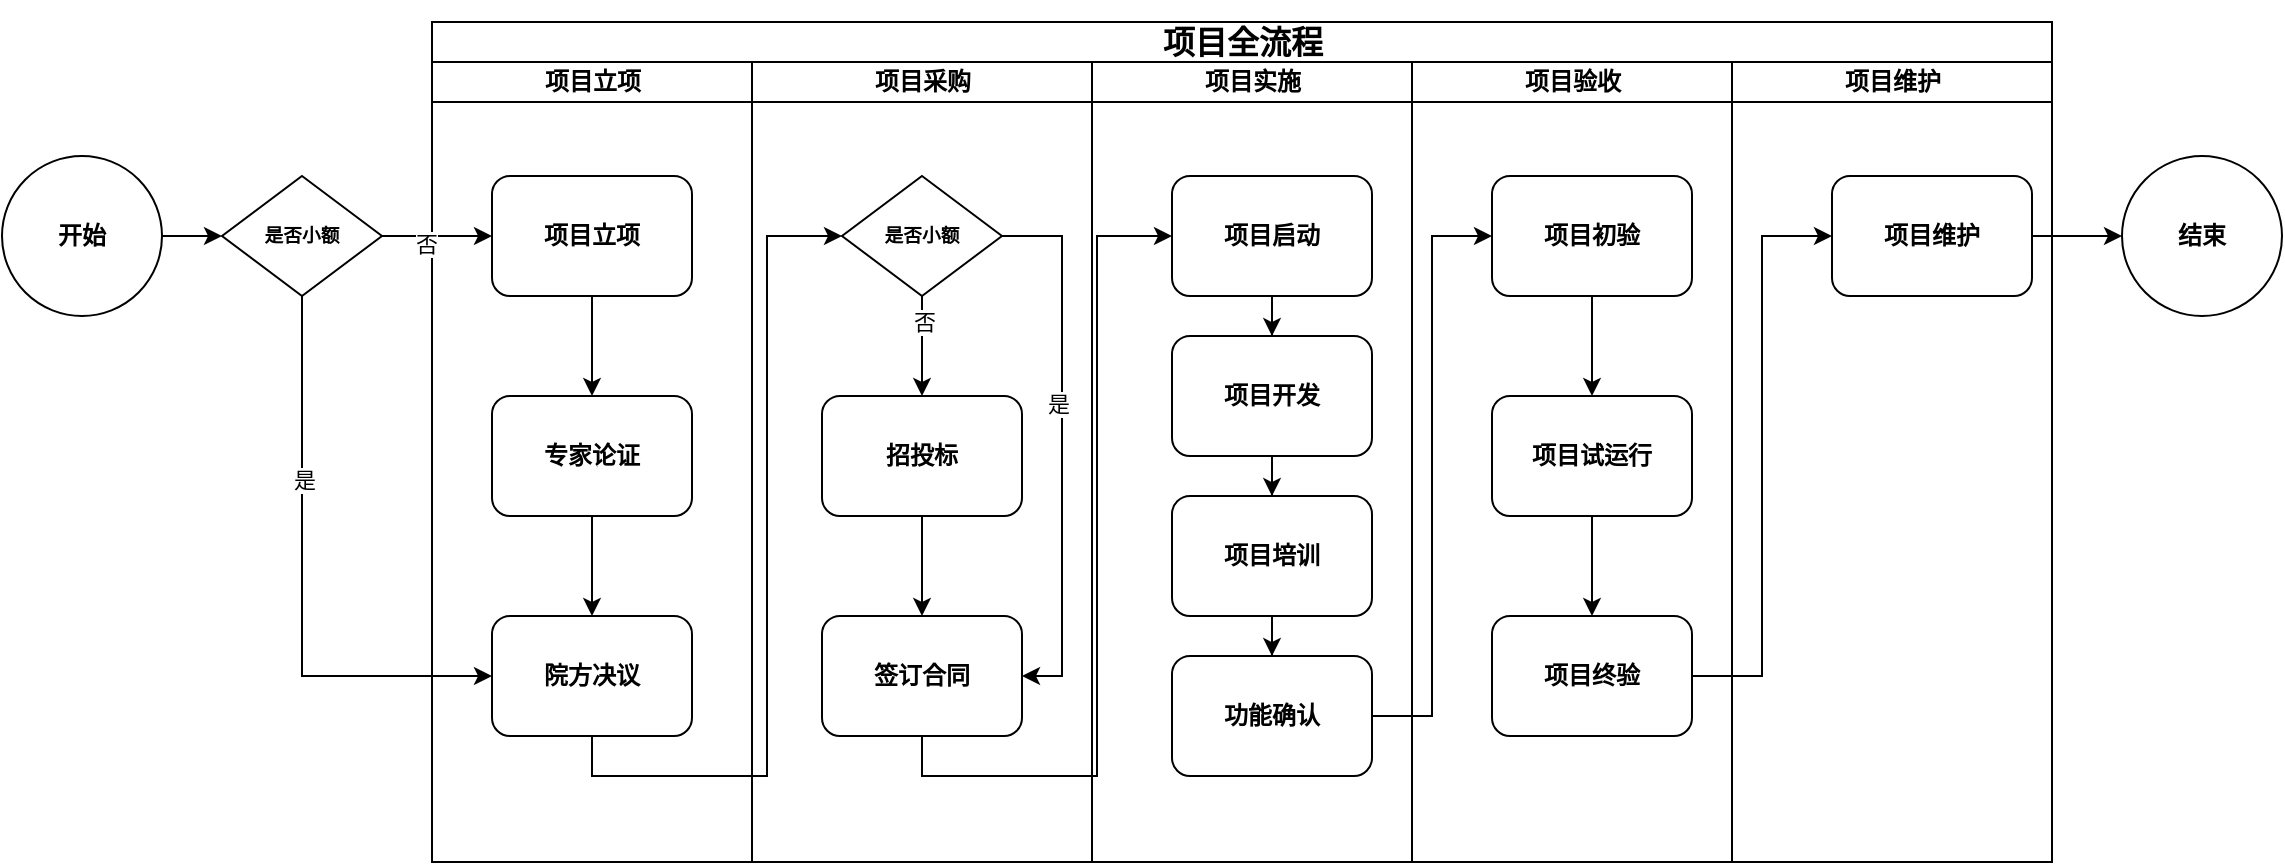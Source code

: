 <mxfile version="24.8.6">
  <diagram name="Page-1" id="74e2e168-ea6b-b213-b513-2b3c1d86103e">
    <mxGraphModel dx="2534" dy="782" grid="1" gridSize="10" guides="1" tooltips="1" connect="1" arrows="1" fold="1" page="1" pageScale="1" pageWidth="1100" pageHeight="850" background="none" math="0" shadow="0">
      <root>
        <mxCell id="0" />
        <mxCell id="1" parent="0" />
        <mxCell id="77e6c97f196da883-1" value="&lt;h1&gt;项目全流程&lt;/h1&gt;" style="swimlane;html=1;childLayout=stackLayout;startSize=20;rounded=0;shadow=0;labelBackgroundColor=none;strokeWidth=1;fontFamily=Verdana;fontSize=8;align=center;" parent="1" vertex="1">
          <mxGeometry x="145" y="200" width="810" height="420" as="geometry" />
        </mxCell>
        <mxCell id="77e6c97f196da883-2" value="项目立项" style="swimlane;html=1;startSize=20;" parent="77e6c97f196da883-1" vertex="1">
          <mxGeometry y="20" width="160" height="400" as="geometry" />
        </mxCell>
        <mxCell id="oAaizybluV2BVzx2_DZy-40" value="" style="edgeStyle=orthogonalEdgeStyle;rounded=0;orthogonalLoop=1;jettySize=auto;html=1;" parent="77e6c97f196da883-2" source="77e6c97f196da883-11" target="oAaizybluV2BVzx2_DZy-38" edge="1">
          <mxGeometry relative="1" as="geometry" />
        </mxCell>
        <mxCell id="77e6c97f196da883-11" value="&lt;h2&gt;项目立项&lt;/h2&gt;" style="rounded=1;whiteSpace=wrap;html=1;shadow=0;labelBackgroundColor=none;strokeWidth=1;fontFamily=Verdana;fontSize=8;align=center;" parent="77e6c97f196da883-2" vertex="1">
          <mxGeometry x="30" y="57" width="100" height="60" as="geometry" />
        </mxCell>
        <mxCell id="oAaizybluV2BVzx2_DZy-41" value="" style="edgeStyle=orthogonalEdgeStyle;rounded=0;orthogonalLoop=1;jettySize=auto;html=1;" parent="77e6c97f196da883-2" source="oAaizybluV2BVzx2_DZy-38" target="oAaizybluV2BVzx2_DZy-39" edge="1">
          <mxGeometry relative="1" as="geometry" />
        </mxCell>
        <mxCell id="oAaizybluV2BVzx2_DZy-38" value="&lt;h2&gt;专家论证&lt;/h2&gt;" style="rounded=1;whiteSpace=wrap;html=1;shadow=0;labelBackgroundColor=none;strokeWidth=1;fontFamily=Verdana;fontSize=8;align=center;" parent="77e6c97f196da883-2" vertex="1">
          <mxGeometry x="30" y="167" width="100" height="60" as="geometry" />
        </mxCell>
        <mxCell id="oAaizybluV2BVzx2_DZy-39" value="&lt;h2&gt;院方决议&lt;/h2&gt;" style="rounded=1;whiteSpace=wrap;html=1;shadow=0;labelBackgroundColor=none;strokeWidth=1;fontFamily=Verdana;fontSize=8;align=center;" parent="77e6c97f196da883-2" vertex="1">
          <mxGeometry x="30" y="277" width="100" height="60" as="geometry" />
        </mxCell>
        <mxCell id="77e6c97f196da883-3" value="项目采购" style="swimlane;html=1;startSize=20;" parent="77e6c97f196da883-1" vertex="1">
          <mxGeometry x="160" y="20" width="170" height="400" as="geometry" />
        </mxCell>
        <mxCell id="oAaizybluV2BVzx2_DZy-7" value="" style="edgeStyle=orthogonalEdgeStyle;rounded=0;orthogonalLoop=1;jettySize=auto;html=1;" parent="77e6c97f196da883-3" source="77e6c97f196da883-13" target="77e6c97f196da883-12" edge="1">
          <mxGeometry relative="1" as="geometry" />
        </mxCell>
        <mxCell id="oAaizybluV2BVzx2_DZy-8" value="否" style="edgeLabel;html=1;align=center;verticalAlign=middle;resizable=0;points=[];" parent="oAaizybluV2BVzx2_DZy-7" vertex="1" connectable="0">
          <mxGeometry x="-0.5" y="1" relative="1" as="geometry">
            <mxPoint as="offset" />
          </mxGeometry>
        </mxCell>
        <mxCell id="77e6c97f196da883-13" value="&lt;h3&gt;是否小额&lt;/h3&gt;" style="rhombus;whiteSpace=wrap;html=1;rounded=0;shadow=0;labelBackgroundColor=none;strokeWidth=1;fontFamily=Verdana;fontSize=8;align=center;" parent="77e6c97f196da883-3" vertex="1">
          <mxGeometry x="45" y="57" width="80" height="60" as="geometry" />
        </mxCell>
        <mxCell id="oAaizybluV2BVzx2_DZy-11" value="" style="edgeStyle=orthogonalEdgeStyle;rounded=0;orthogonalLoop=1;jettySize=auto;html=1;" parent="77e6c97f196da883-3" source="77e6c97f196da883-12" target="77e6c97f196da883-15" edge="1">
          <mxGeometry relative="1" as="geometry" />
        </mxCell>
        <mxCell id="77e6c97f196da883-12" value="&lt;h2&gt;招投标&lt;/h2&gt;" style="rounded=1;whiteSpace=wrap;html=1;shadow=0;labelBackgroundColor=none;strokeWidth=1;fontFamily=Verdana;fontSize=8;align=center;" parent="77e6c97f196da883-3" vertex="1">
          <mxGeometry x="35" y="167" width="100" height="60" as="geometry" />
        </mxCell>
        <mxCell id="77e6c97f196da883-15" value="&lt;h2&gt;签订合同&lt;/h2&gt;" style="rounded=1;whiteSpace=wrap;html=1;shadow=0;labelBackgroundColor=none;strokeWidth=1;fontFamily=Verdana;fontSize=8;align=center;" parent="77e6c97f196da883-3" vertex="1">
          <mxGeometry x="35" y="277" width="100" height="60" as="geometry" />
        </mxCell>
        <mxCell id="oAaizybluV2BVzx2_DZy-42" value="" style="edgeStyle=orthogonalEdgeStyle;rounded=0;orthogonalLoop=1;jettySize=auto;html=1;entryX=1;entryY=0.5;entryDx=0;entryDy=0;exitX=1;exitY=0.5;exitDx=0;exitDy=0;" parent="77e6c97f196da883-3" source="77e6c97f196da883-13" target="77e6c97f196da883-15" edge="1">
          <mxGeometry relative="1" as="geometry" />
        </mxCell>
        <mxCell id="oAaizybluV2BVzx2_DZy-43" value="是" style="edgeLabel;html=1;align=center;verticalAlign=middle;resizable=0;points=[];" parent="oAaizybluV2BVzx2_DZy-42" vertex="1" connectable="0">
          <mxGeometry x="-0.159" y="-2" relative="1" as="geometry">
            <mxPoint as="offset" />
          </mxGeometry>
        </mxCell>
        <mxCell id="77e6c97f196da883-4" value="项目实施" style="swimlane;html=1;startSize=20;" parent="77e6c97f196da883-1" vertex="1">
          <mxGeometry x="330" y="20" width="160" height="400" as="geometry" />
        </mxCell>
        <mxCell id="oAaizybluV2BVzx2_DZy-26" value="" style="edgeStyle=orthogonalEdgeStyle;rounded=0;orthogonalLoop=1;jettySize=auto;html=1;" parent="77e6c97f196da883-4" source="oAaizybluV2BVzx2_DZy-21" target="oAaizybluV2BVzx2_DZy-24" edge="1">
          <mxGeometry relative="1" as="geometry" />
        </mxCell>
        <mxCell id="oAaizybluV2BVzx2_DZy-21" value="&lt;h2&gt;项目启动&lt;/h2&gt;" style="rounded=1;whiteSpace=wrap;html=1;shadow=0;labelBackgroundColor=none;strokeWidth=1;fontFamily=Verdana;fontSize=8;align=center;" parent="77e6c97f196da883-4" vertex="1">
          <mxGeometry x="40" y="57" width="100" height="60" as="geometry" />
        </mxCell>
        <mxCell id="oAaizybluV2BVzx2_DZy-22" value="&lt;h2&gt;功能确认&lt;/h2&gt;" style="rounded=1;whiteSpace=wrap;html=1;shadow=0;labelBackgroundColor=none;strokeWidth=1;fontFamily=Verdana;fontSize=8;align=center;" parent="77e6c97f196da883-4" vertex="1">
          <mxGeometry x="40" y="297" width="100" height="60" as="geometry" />
        </mxCell>
        <mxCell id="oAaizybluV2BVzx2_DZy-27" value="" style="edgeStyle=orthogonalEdgeStyle;rounded=0;orthogonalLoop=1;jettySize=auto;html=1;" parent="77e6c97f196da883-4" source="oAaizybluV2BVzx2_DZy-24" target="oAaizybluV2BVzx2_DZy-25" edge="1">
          <mxGeometry relative="1" as="geometry" />
        </mxCell>
        <mxCell id="oAaizybluV2BVzx2_DZy-24" value="&lt;h2&gt;项目开发&lt;/h2&gt;" style="rounded=1;whiteSpace=wrap;html=1;shadow=0;labelBackgroundColor=none;strokeWidth=1;fontFamily=Verdana;fontSize=8;align=center;" parent="77e6c97f196da883-4" vertex="1">
          <mxGeometry x="40" y="137" width="100" height="60" as="geometry" />
        </mxCell>
        <mxCell id="oAaizybluV2BVzx2_DZy-28" value="" style="edgeStyle=orthogonalEdgeStyle;rounded=0;orthogonalLoop=1;jettySize=auto;html=1;" parent="77e6c97f196da883-4" source="oAaizybluV2BVzx2_DZy-25" target="oAaizybluV2BVzx2_DZy-22" edge="1">
          <mxGeometry relative="1" as="geometry" />
        </mxCell>
        <mxCell id="oAaizybluV2BVzx2_DZy-25" value="&lt;h2&gt;项目培训&lt;/h2&gt;" style="rounded=1;whiteSpace=wrap;html=1;shadow=0;labelBackgroundColor=none;strokeWidth=1;fontFamily=Verdana;fontSize=8;align=center;" parent="77e6c97f196da883-4" vertex="1">
          <mxGeometry x="40" y="217" width="100" height="60" as="geometry" />
        </mxCell>
        <mxCell id="77e6c97f196da883-5" value="项目验收" style="swimlane;html=1;startSize=20;" parent="77e6c97f196da883-1" vertex="1">
          <mxGeometry x="490" y="20" width="160" height="400" as="geometry" />
        </mxCell>
        <mxCell id="77e6c97f196da883-35" style="edgeStyle=orthogonalEdgeStyle;rounded=1;html=1;labelBackgroundColor=none;startArrow=none;startFill=0;startSize=5;endArrow=classicThin;endFill=1;endSize=5;jettySize=auto;orthogonalLoop=1;strokeWidth=1;fontFamily=Verdana;fontSize=8" parent="77e6c97f196da883-5" edge="1">
          <mxGeometry relative="1" as="geometry">
            <mxPoint x="80" y="380" as="sourcePoint" />
          </mxGeometry>
        </mxCell>
        <mxCell id="oAaizybluV2BVzx2_DZy-30" value="" style="edgeStyle=orthogonalEdgeStyle;rounded=0;orthogonalLoop=1;jettySize=auto;html=1;" parent="77e6c97f196da883-5" source="oAaizybluV2BVzx2_DZy-31" target="oAaizybluV2BVzx2_DZy-34" edge="1">
          <mxGeometry relative="1" as="geometry" />
        </mxCell>
        <mxCell id="oAaizybluV2BVzx2_DZy-31" value="&lt;h2&gt;项目初验&lt;/h2&gt;" style="rounded=1;whiteSpace=wrap;html=1;shadow=0;labelBackgroundColor=none;strokeWidth=1;fontFamily=Verdana;fontSize=8;align=center;" parent="77e6c97f196da883-5" vertex="1">
          <mxGeometry x="40" y="57" width="100" height="60" as="geometry" />
        </mxCell>
        <mxCell id="oAaizybluV2BVzx2_DZy-33" value="" style="edgeStyle=orthogonalEdgeStyle;rounded=0;orthogonalLoop=1;jettySize=auto;html=1;" parent="77e6c97f196da883-5" source="oAaizybluV2BVzx2_DZy-34" target="oAaizybluV2BVzx2_DZy-36" edge="1">
          <mxGeometry relative="1" as="geometry" />
        </mxCell>
        <mxCell id="oAaizybluV2BVzx2_DZy-34" value="&lt;h2&gt;项目试运行&lt;/h2&gt;" style="rounded=1;whiteSpace=wrap;html=1;shadow=0;labelBackgroundColor=none;strokeWidth=1;fontFamily=Verdana;fontSize=8;align=center;" parent="77e6c97f196da883-5" vertex="1">
          <mxGeometry x="40" y="167" width="100" height="60" as="geometry" />
        </mxCell>
        <mxCell id="oAaizybluV2BVzx2_DZy-36" value="&lt;h2&gt;项目终验&lt;/h2&gt;" style="rounded=1;whiteSpace=wrap;html=1;shadow=0;labelBackgroundColor=none;strokeWidth=1;fontFamily=Verdana;fontSize=8;align=center;" parent="77e6c97f196da883-5" vertex="1">
          <mxGeometry x="40" y="277" width="100" height="60" as="geometry" />
        </mxCell>
        <mxCell id="77e6c97f196da883-6" value="项目维护" style="swimlane;html=1;startSize=20;" parent="77e6c97f196da883-1" vertex="1">
          <mxGeometry x="650" y="20" width="160" height="400" as="geometry" />
        </mxCell>
        <mxCell id="77e6c97f196da883-37" style="edgeStyle=orthogonalEdgeStyle;rounded=1;html=1;labelBackgroundColor=none;startArrow=none;startFill=0;startSize=5;endArrow=classicThin;endFill=1;endSize=5;jettySize=auto;orthogonalLoop=1;strokeWidth=1;fontFamily=Verdana;fontSize=8" parent="77e6c97f196da883-6" edge="1">
          <mxGeometry relative="1" as="geometry">
            <mxPoint x="80" y="460" as="sourcePoint" />
          </mxGeometry>
        </mxCell>
        <mxCell id="oAaizybluV2BVzx2_DZy-44" value="&lt;h2&gt;项目维护&lt;/h2&gt;" style="rounded=1;whiteSpace=wrap;html=1;shadow=0;labelBackgroundColor=none;strokeWidth=1;fontFamily=Verdana;fontSize=8;align=center;" parent="77e6c97f196da883-6" vertex="1">
          <mxGeometry x="50" y="57" width="100" height="60" as="geometry" />
        </mxCell>
        <mxCell id="oAaizybluV2BVzx2_DZy-3" value="" style="edgeStyle=orthogonalEdgeStyle;rounded=0;orthogonalLoop=1;jettySize=auto;html=1;entryX=0;entryY=0.5;entryDx=0;entryDy=0;exitX=0.5;exitY=1;exitDx=0;exitDy=0;" parent="77e6c97f196da883-1" source="oAaizybluV2BVzx2_DZy-39" target="77e6c97f196da883-13" edge="1">
          <mxGeometry relative="1" as="geometry" />
        </mxCell>
        <mxCell id="oAaizybluV2BVzx2_DZy-29" value="" style="edgeStyle=orthogonalEdgeStyle;rounded=0;orthogonalLoop=1;jettySize=auto;html=1;entryX=0;entryY=0.5;entryDx=0;entryDy=0;exitX=0.5;exitY=1;exitDx=0;exitDy=0;" parent="77e6c97f196da883-1" source="77e6c97f196da883-15" target="oAaizybluV2BVzx2_DZy-21" edge="1">
          <mxGeometry relative="1" as="geometry" />
        </mxCell>
        <mxCell id="oAaizybluV2BVzx2_DZy-37" value="" style="edgeStyle=orthogonalEdgeStyle;rounded=0;orthogonalLoop=1;jettySize=auto;html=1;entryX=0;entryY=0.5;entryDx=0;entryDy=0;" parent="77e6c97f196da883-1" source="oAaizybluV2BVzx2_DZy-22" target="oAaizybluV2BVzx2_DZy-31" edge="1">
          <mxGeometry relative="1" as="geometry" />
        </mxCell>
        <mxCell id="oAaizybluV2BVzx2_DZy-47" value="" style="edgeStyle=orthogonalEdgeStyle;rounded=0;orthogonalLoop=1;jettySize=auto;html=1;entryX=0;entryY=0.5;entryDx=0;entryDy=0;" parent="77e6c97f196da883-1" source="oAaizybluV2BVzx2_DZy-36" target="oAaizybluV2BVzx2_DZy-44" edge="1">
          <mxGeometry relative="1" as="geometry">
            <mxPoint x="700" y="307" as="targetPoint" />
          </mxGeometry>
        </mxCell>
        <mxCell id="H2gxeohMQyd_eKIDn3dm-1" value="&lt;h2&gt;结束&lt;/h2&gt;" style="ellipse;whiteSpace=wrap;html=1;fontSize=8;fontFamily=Verdana;rounded=1;shadow=0;labelBackgroundColor=none;strokeWidth=1;" vertex="1" parent="1">
          <mxGeometry x="990" y="267" width="80" height="80" as="geometry" />
        </mxCell>
        <mxCell id="H2gxeohMQyd_eKIDn3dm-2" value="" style="edgeStyle=orthogonalEdgeStyle;rounded=0;orthogonalLoop=1;jettySize=auto;html=1;" edge="1" parent="1" source="oAaizybluV2BVzx2_DZy-44" target="H2gxeohMQyd_eKIDn3dm-1">
          <mxGeometry relative="1" as="geometry" />
        </mxCell>
        <mxCell id="H2gxeohMQyd_eKIDn3dm-4" value="" style="edgeStyle=orthogonalEdgeStyle;rounded=0;orthogonalLoop=1;jettySize=auto;html=1;entryX=0;entryY=0.5;entryDx=0;entryDy=0;" edge="1" parent="1" source="H2gxeohMQyd_eKIDn3dm-3" target="H2gxeohMQyd_eKIDn3dm-5">
          <mxGeometry relative="1" as="geometry" />
        </mxCell>
        <mxCell id="H2gxeohMQyd_eKIDn3dm-3" value="&lt;h2&gt;开始&lt;/h2&gt;" style="ellipse;whiteSpace=wrap;html=1;fontSize=8;fontFamily=Verdana;rounded=1;shadow=0;labelBackgroundColor=none;strokeWidth=1;" vertex="1" parent="1">
          <mxGeometry x="-70" y="267" width="80" height="80" as="geometry" />
        </mxCell>
        <mxCell id="H2gxeohMQyd_eKIDn3dm-6" value="" style="edgeStyle=orthogonalEdgeStyle;rounded=0;orthogonalLoop=1;jettySize=auto;html=1;" edge="1" parent="1" source="H2gxeohMQyd_eKIDn3dm-5" target="77e6c97f196da883-11">
          <mxGeometry relative="1" as="geometry" />
        </mxCell>
        <mxCell id="H2gxeohMQyd_eKIDn3dm-7" value="否" style="edgeLabel;html=1;align=center;verticalAlign=middle;resizable=0;points=[];" vertex="1" connectable="0" parent="H2gxeohMQyd_eKIDn3dm-6">
          <mxGeometry x="-0.2" y="-4" relative="1" as="geometry">
            <mxPoint as="offset" />
          </mxGeometry>
        </mxCell>
        <mxCell id="H2gxeohMQyd_eKIDn3dm-11" value="" style="edgeStyle=orthogonalEdgeStyle;rounded=0;orthogonalLoop=1;jettySize=auto;html=1;entryX=0;entryY=0.5;entryDx=0;entryDy=0;exitX=0.5;exitY=1;exitDx=0;exitDy=0;" edge="1" parent="1" source="H2gxeohMQyd_eKIDn3dm-5" target="oAaizybluV2BVzx2_DZy-39">
          <mxGeometry relative="1" as="geometry">
            <mxPoint x="80" y="417" as="targetPoint" />
          </mxGeometry>
        </mxCell>
        <mxCell id="H2gxeohMQyd_eKIDn3dm-12" value="是" style="edgeLabel;html=1;align=center;verticalAlign=middle;resizable=0;points=[];" vertex="1" connectable="0" parent="H2gxeohMQyd_eKIDn3dm-11">
          <mxGeometry x="-0.354" y="1" relative="1" as="geometry">
            <mxPoint as="offset" />
          </mxGeometry>
        </mxCell>
        <mxCell id="H2gxeohMQyd_eKIDn3dm-5" value="&lt;h3&gt;是否小额&lt;/h3&gt;" style="rhombus;whiteSpace=wrap;html=1;rounded=0;shadow=0;labelBackgroundColor=none;strokeWidth=1;fontFamily=Verdana;fontSize=8;align=center;" vertex="1" parent="1">
          <mxGeometry x="40" y="277" width="80" height="60" as="geometry" />
        </mxCell>
      </root>
    </mxGraphModel>
  </diagram>
</mxfile>
